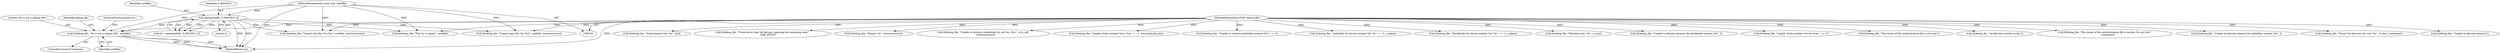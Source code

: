 digraph "0_pam-u2f_18b1914e32b74ff52000f10e97067e841e5fff62_1@pointer" {
"1000190" [label="(Call,D(debug_file, \"%s is not a regular file\", authfile))"];
"1000107" [label="(MethodParameterIn,FILE *debug_file)"];
"1000146" [label="(Call,open(authfile, O_RDONLY, 0))"];
"1000103" [label="(MethodParameterIn,const char *authfile)"];
"1000462" [label="(Call,D(debug_file, \"Found more than %d devices, ignoring the remaining ones\",\n               MAX_DEVS))"];
"1000174" [label="(Call,D(debug_file, \"Cannot stat file: %s (%s)\", authfile, strerror(errno)))"];
"1000286" [label="(Call,D(debug_file, \"fdopen: %s\", strerror(errno)))"];
"1000231" [label="(Call,D(debug_file, \"Unable to retrieve credentials for uid %u, (%s)\", st.st_uid,\n       strerror(errno)))"];
"1000146" [label="(Call,open(authfile, O_RDONLY, 0))"];
"1000557" [label="(Call,D(debug_file, \"Length of key number %d is %zu\", i + 1, devices[i].key_len))"];
"1000204" [label="(Call,D(debug_file, \"File %s is empty\", authfile))"];
"1000512" [label="(Call,D(debug_file, \"Unable to retrieve publicKey number %d\", i + 1))"];
"1000144" [label="(Call,fd = open(authfile, O_RDONLY, 0))"];
"1000188" [label="(ControlStructure,if (verbose))"];
"1000192" [label="(Literal,\"%s is not a regular file\")"];
"1000722" [label="(MethodReturn,int)"];
"1000521" [label="(Call,D(debug_file, \"publicKey for device number %d: %s\", i + 1, s_token))"];
"1000469" [label="(Call,D(debug_file, \"KeyHandle for device number %d: %s\", i + 1, s_token))"];
"1000372" [label="(Call,D(debug_file, \"Matched user: %s\", s_user))"];
"1000193" [label="(Identifier,authfile)"];
"1000494" [label="(Call,D(debug_file, \"Unable to allocate memory for keyHandle number %d\", i))"];
"1000157" [label="(Call,D(debug_file, \"Cannot open file: %s (%s)\", authfile, strerror(errno)))"];
"1000191" [label="(Identifier,debug_file)"];
"1000538" [label="(Call,D(debug_file, \"Length of key number %d not even\", i + 1))"];
"1000270" [label="(Call,D(debug_file, \"The owner of the authentication file is not root\"))"];
"1000147" [label="(Identifier,authfile)"];
"1000629" [label="(Call,D(debug_file, \"Invalid hex number in key\"))"];
"1000148" [label="(Identifier,O_RDONLY)"];
"1000149" [label="(Literal,0)"];
"1000264" [label="(Call,D(debug_file, \"The owner of the authentication file is neither %s nor root\",\n         username))"];
"1000107" [label="(MethodParameterIn,FILE *debug_file)"];
"1000593" [label="(Call,D(debug_file, \"Unable to allocate memory for publicKey number %d\", i))"];
"1000190" [label="(Call,D(debug_file, \"%s is not a regular file\", authfile))"];
"1000648" [label="(Call,D(debug_file, \"Found %d device(s) for user %s\", *n_devs, username))"];
"1000307" [label="(Call,D(debug_file, \"Unable to allocate memory\"))"];
"1000350" [label="(Call,D(debug_file, \"Authorization line: %s\", buf))"];
"1000103" [label="(MethodParameterIn,const char *authfile)"];
"1000194" [label="(ControlStructure,goto err;)"];
"1000190" -> "1000188"  [label="AST: "];
"1000190" -> "1000193"  [label="CFG: "];
"1000191" -> "1000190"  [label="AST: "];
"1000192" -> "1000190"  [label="AST: "];
"1000193" -> "1000190"  [label="AST: "];
"1000194" -> "1000190"  [label="CFG: "];
"1000190" -> "1000722"  [label="DDG: "];
"1000190" -> "1000722"  [label="DDG: "];
"1000190" -> "1000722"  [label="DDG: "];
"1000107" -> "1000190"  [label="DDG: "];
"1000146" -> "1000190"  [label="DDG: "];
"1000103" -> "1000190"  [label="DDG: "];
"1000107" -> "1000102"  [label="AST: "];
"1000107" -> "1000722"  [label="DDG: "];
"1000107" -> "1000157"  [label="DDG: "];
"1000107" -> "1000174"  [label="DDG: "];
"1000107" -> "1000204"  [label="DDG: "];
"1000107" -> "1000231"  [label="DDG: "];
"1000107" -> "1000264"  [label="DDG: "];
"1000107" -> "1000270"  [label="DDG: "];
"1000107" -> "1000286"  [label="DDG: "];
"1000107" -> "1000307"  [label="DDG: "];
"1000107" -> "1000350"  [label="DDG: "];
"1000107" -> "1000372"  [label="DDG: "];
"1000107" -> "1000462"  [label="DDG: "];
"1000107" -> "1000469"  [label="DDG: "];
"1000107" -> "1000494"  [label="DDG: "];
"1000107" -> "1000512"  [label="DDG: "];
"1000107" -> "1000521"  [label="DDG: "];
"1000107" -> "1000538"  [label="DDG: "];
"1000107" -> "1000557"  [label="DDG: "];
"1000107" -> "1000593"  [label="DDG: "];
"1000107" -> "1000629"  [label="DDG: "];
"1000107" -> "1000648"  [label="DDG: "];
"1000146" -> "1000144"  [label="AST: "];
"1000146" -> "1000149"  [label="CFG: "];
"1000147" -> "1000146"  [label="AST: "];
"1000148" -> "1000146"  [label="AST: "];
"1000149" -> "1000146"  [label="AST: "];
"1000144" -> "1000146"  [label="CFG: "];
"1000146" -> "1000722"  [label="DDG: "];
"1000146" -> "1000722"  [label="DDG: "];
"1000146" -> "1000144"  [label="DDG: "];
"1000146" -> "1000144"  [label="DDG: "];
"1000146" -> "1000144"  [label="DDG: "];
"1000103" -> "1000146"  [label="DDG: "];
"1000146" -> "1000157"  [label="DDG: "];
"1000146" -> "1000174"  [label="DDG: "];
"1000146" -> "1000204"  [label="DDG: "];
"1000103" -> "1000102"  [label="AST: "];
"1000103" -> "1000722"  [label="DDG: "];
"1000103" -> "1000157"  [label="DDG: "];
"1000103" -> "1000174"  [label="DDG: "];
"1000103" -> "1000204"  [label="DDG: "];
}
